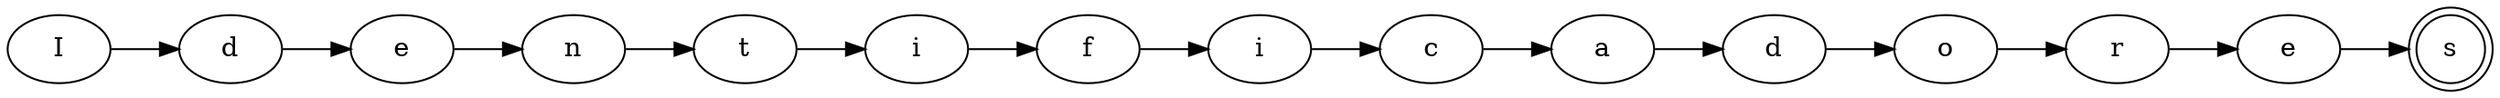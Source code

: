 digraph{
rankdir=LR
 node0 [label="I", shape=ellipse];
 node1 [label="d", shape=ellipse];
  node0 -> node1;
 node2 [label="e", shape=ellipse];
  node1 -> node2;
 node3 [label="n", shape=ellipse];
  node2 -> node3;
 node4 [label="t", shape=ellipse];
  node3 -> node4;
 node5 [label="i", shape=ellipse];
  node4 -> node5;
 node6 [label="f", shape=ellipse];
  node5 -> node6;
 node7 [label="i", shape=ellipse];
  node6 -> node7;
 node8 [label="c", shape=ellipse];
  node7 -> node8;
 node9 [label="a", shape=ellipse];
  node8 -> node9;
 node10 [label="d", shape=ellipse];
  node9 -> node10;
 node11 [label="o", shape=ellipse];
  node10 -> node11;
 node12 [label="r", shape=ellipse];
  node11 -> node12;
 node13 [label="e", shape=ellipse];
  node12 -> node13;
 node14 [label="s", shape=doublecircle];
  node13 -> node14;
}
